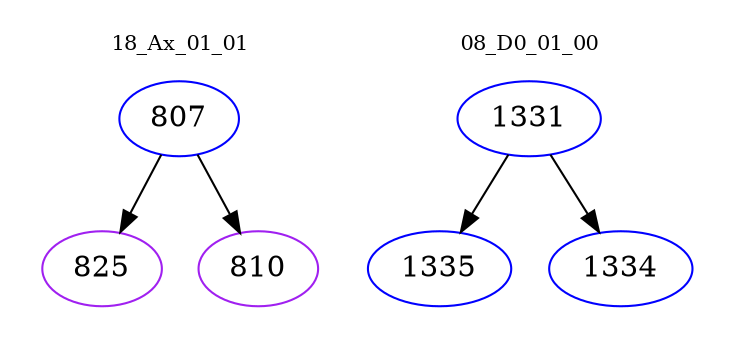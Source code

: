 digraph{
subgraph cluster_0 {
color = white
label = "18_Ax_01_01";
fontsize=10;
T0_807 [label="807", color="blue"]
T0_807 -> T0_825 [color="black"]
T0_825 [label="825", color="purple"]
T0_807 -> T0_810 [color="black"]
T0_810 [label="810", color="purple"]
}
subgraph cluster_1 {
color = white
label = "08_D0_01_00";
fontsize=10;
T1_1331 [label="1331", color="blue"]
T1_1331 -> T1_1335 [color="black"]
T1_1335 [label="1335", color="blue"]
T1_1331 -> T1_1334 [color="black"]
T1_1334 [label="1334", color="blue"]
}
}
